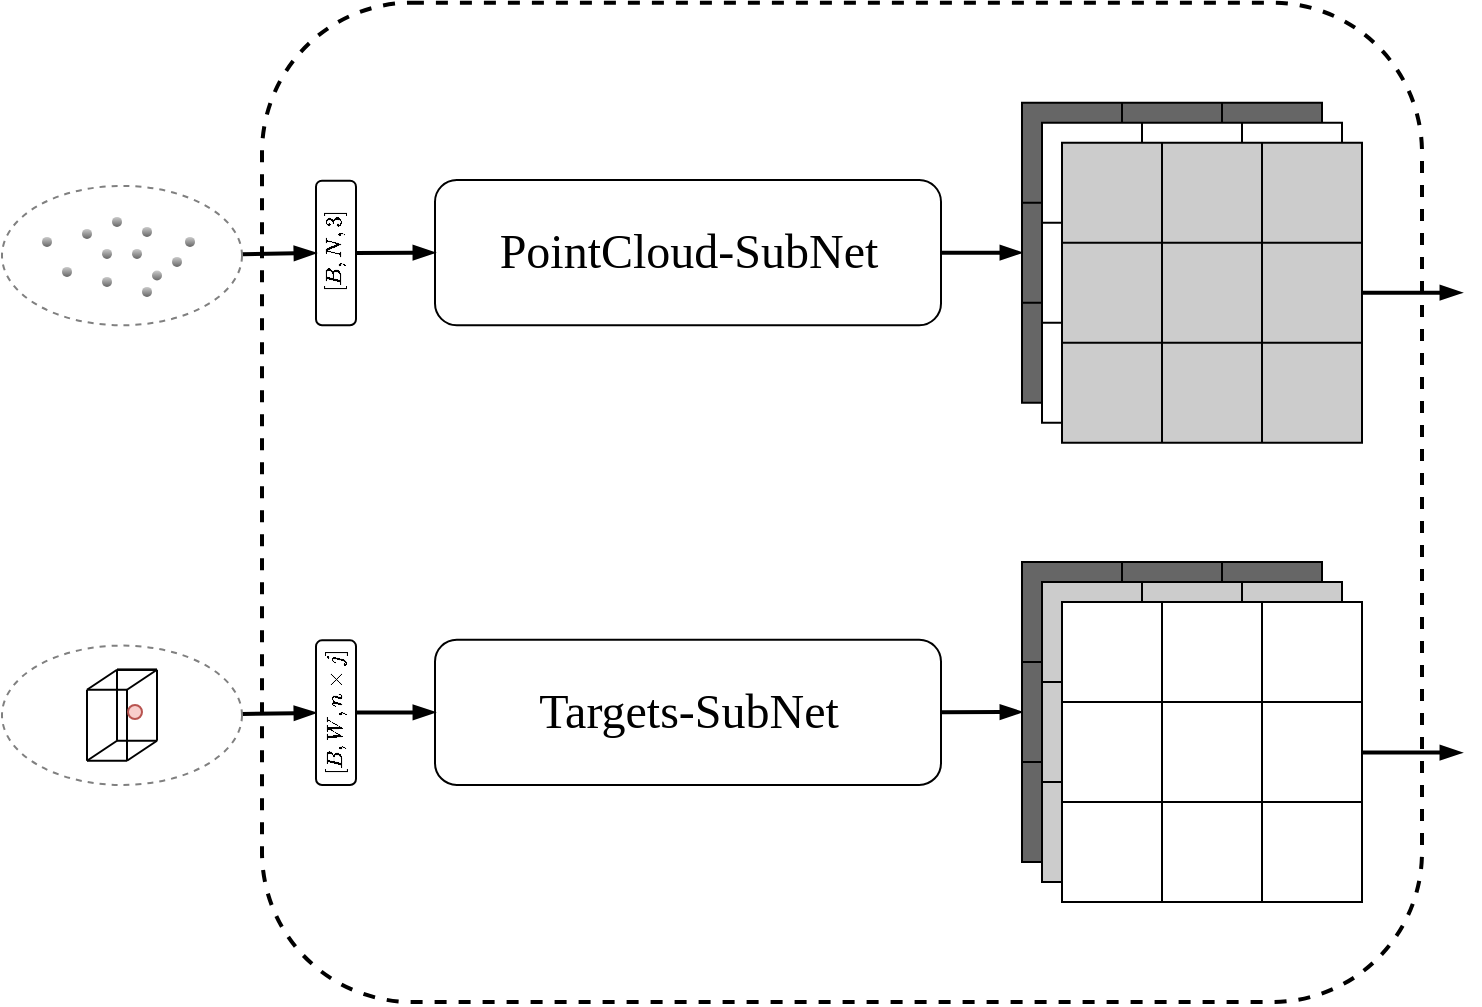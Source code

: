 <mxfile version="21.1.2" type="device">
  <diagram name="第 1 页" id="3Auc2yKGRoqOzea19vib">
    <mxGraphModel dx="2839" dy="683" grid="1" gridSize="10" guides="1" tooltips="1" connect="1" arrows="1" fold="1" page="1" pageScale="1" pageWidth="827" pageHeight="1169" math="1" shadow="0">
      <root>
        <mxCell id="0" />
        <mxCell id="1" parent="0" />
        <mxCell id="kqkQRGZJNf3CveF5nU2B-164" value="" style="rounded=1;whiteSpace=wrap;html=1;fontFamily=Helvetica;fontSize=11;fontColor=default;dashed=1;strokeWidth=2;" parent="1" vertex="1">
          <mxGeometry x="-1010" y="220.32" width="580" height="499.68" as="geometry" />
        </mxCell>
        <mxCell id="kqkQRGZJNf3CveF5nU2B-147" style="edgeStyle=none;shape=connector;rounded=0;orthogonalLoop=1;jettySize=auto;html=1;entryX=0;entryY=0.5;entryDx=0;entryDy=0;labelBackgroundColor=default;strokeColor=default;strokeWidth=2;fontFamily=Helvetica;fontSize=11;fontColor=default;endArrow=blockThin;endFill=1;exitX=1;exitY=0.5;exitDx=0;exitDy=0;" parent="1" source="kqkQRGZJNf3CveF5nU2B-2" target="kqkQRGZJNf3CveF5nU2B-9" edge="1">
          <mxGeometry relative="1" as="geometry" />
        </mxCell>
        <mxCell id="kqkQRGZJNf3CveF5nU2B-2" value="&lt;font style=&quot;font-size: 24px;&quot; face=&quot;Times New Roman&quot;&gt;PointCloud-SubNet&lt;/font&gt;" style="rounded=1;whiteSpace=wrap;html=1;fontFamily=Helvetica;fontSize=11;fillColor=#FFFFFF;strokeColor=#000000;flipH=0;" parent="1" vertex="1">
          <mxGeometry x="-923.5" y="309.01" width="253" height="72.62" as="geometry" />
        </mxCell>
        <mxCell id="kqkQRGZJNf3CveF5nU2B-4" value="" style="shape=table;startSize=0;container=1;collapsible=0;childLayout=tableLayout;fontFamily=Helvetica;fontSize=11;fontColor=default;fillColor=#666666;flipH=0;" parent="1" vertex="1">
          <mxGeometry x="-630" y="270.32" width="150" height="150" as="geometry" />
        </mxCell>
        <mxCell id="kqkQRGZJNf3CveF5nU2B-5" value="" style="shape=tableRow;horizontal=0;startSize=0;swimlaneHead=0;swimlaneBody=0;strokeColor=inherit;top=0;left=0;bottom=0;right=0;collapsible=0;dropTarget=0;fillColor=none;points=[[0,0.5],[1,0.5]];portConstraint=eastwest;fontFamily=Helvetica;fontSize=11;fontColor=default;" parent="kqkQRGZJNf3CveF5nU2B-4" vertex="1">
          <mxGeometry width="150" height="50" as="geometry" />
        </mxCell>
        <mxCell id="kqkQRGZJNf3CveF5nU2B-6" value="" style="shape=partialRectangle;html=1;whiteSpace=wrap;connectable=0;strokeColor=inherit;overflow=hidden;fillColor=none;top=0;left=0;bottom=0;right=0;pointerEvents=1;fontFamily=Helvetica;fontSize=11;fontColor=default;" parent="kqkQRGZJNf3CveF5nU2B-5" vertex="1">
          <mxGeometry width="50" height="50" as="geometry">
            <mxRectangle width="50" height="50" as="alternateBounds" />
          </mxGeometry>
        </mxCell>
        <mxCell id="kqkQRGZJNf3CveF5nU2B-7" value="" style="shape=partialRectangle;html=1;whiteSpace=wrap;connectable=0;strokeColor=inherit;overflow=hidden;fillColor=none;top=0;left=0;bottom=0;right=0;pointerEvents=1;fontFamily=Helvetica;fontSize=11;fontColor=default;" parent="kqkQRGZJNf3CveF5nU2B-5" vertex="1">
          <mxGeometry x="50" width="50" height="50" as="geometry">
            <mxRectangle width="50" height="50" as="alternateBounds" />
          </mxGeometry>
        </mxCell>
        <mxCell id="kqkQRGZJNf3CveF5nU2B-8" value="" style="shape=partialRectangle;html=1;whiteSpace=wrap;connectable=0;strokeColor=inherit;overflow=hidden;fillColor=none;top=0;left=0;bottom=0;right=0;pointerEvents=1;fontFamily=Helvetica;fontSize=11;fontColor=default;" parent="kqkQRGZJNf3CveF5nU2B-5" vertex="1">
          <mxGeometry x="100" width="50" height="50" as="geometry">
            <mxRectangle width="50" height="50" as="alternateBounds" />
          </mxGeometry>
        </mxCell>
        <mxCell id="kqkQRGZJNf3CveF5nU2B-9" value="" style="shape=tableRow;horizontal=0;startSize=0;swimlaneHead=0;swimlaneBody=0;strokeColor=inherit;top=0;left=0;bottom=0;right=0;collapsible=0;dropTarget=0;fillColor=none;points=[[0,0.5],[1,0.5]];portConstraint=eastwest;fontFamily=Helvetica;fontSize=11;fontColor=default;" parent="kqkQRGZJNf3CveF5nU2B-4" vertex="1">
          <mxGeometry y="50" width="150" height="50" as="geometry" />
        </mxCell>
        <mxCell id="kqkQRGZJNf3CveF5nU2B-10" value="" style="shape=partialRectangle;html=1;whiteSpace=wrap;connectable=0;strokeColor=inherit;overflow=hidden;fillColor=none;top=0;left=0;bottom=0;right=0;pointerEvents=1;fontFamily=Helvetica;fontSize=11;fontColor=default;" parent="kqkQRGZJNf3CveF5nU2B-9" vertex="1">
          <mxGeometry width="50" height="50" as="geometry">
            <mxRectangle width="50" height="50" as="alternateBounds" />
          </mxGeometry>
        </mxCell>
        <mxCell id="kqkQRGZJNf3CveF5nU2B-11" value="" style="shape=partialRectangle;html=1;whiteSpace=wrap;connectable=0;strokeColor=inherit;overflow=hidden;fillColor=none;top=0;left=0;bottom=0;right=0;pointerEvents=1;fontFamily=Helvetica;fontSize=11;fontColor=default;" parent="kqkQRGZJNf3CveF5nU2B-9" vertex="1">
          <mxGeometry x="50" width="50" height="50" as="geometry">
            <mxRectangle width="50" height="50" as="alternateBounds" />
          </mxGeometry>
        </mxCell>
        <mxCell id="kqkQRGZJNf3CveF5nU2B-12" value="" style="shape=partialRectangle;html=1;whiteSpace=wrap;connectable=0;strokeColor=inherit;overflow=hidden;fillColor=none;top=0;left=0;bottom=0;right=0;pointerEvents=1;fontFamily=Helvetica;fontSize=11;fontColor=default;" parent="kqkQRGZJNf3CveF5nU2B-9" vertex="1">
          <mxGeometry x="100" width="50" height="50" as="geometry">
            <mxRectangle width="50" height="50" as="alternateBounds" />
          </mxGeometry>
        </mxCell>
        <mxCell id="kqkQRGZJNf3CveF5nU2B-13" value="" style="shape=tableRow;horizontal=0;startSize=0;swimlaneHead=0;swimlaneBody=0;strokeColor=inherit;top=0;left=0;bottom=0;right=0;collapsible=0;dropTarget=0;fillColor=none;points=[[0,0.5],[1,0.5]];portConstraint=eastwest;fontFamily=Helvetica;fontSize=11;fontColor=default;" parent="kqkQRGZJNf3CveF5nU2B-4" vertex="1">
          <mxGeometry y="100" width="150" height="50" as="geometry" />
        </mxCell>
        <mxCell id="kqkQRGZJNf3CveF5nU2B-14" value="" style="shape=partialRectangle;html=1;whiteSpace=wrap;connectable=0;strokeColor=inherit;overflow=hidden;fillColor=none;top=0;left=0;bottom=0;right=0;pointerEvents=1;fontFamily=Helvetica;fontSize=11;fontColor=default;" parent="kqkQRGZJNf3CveF5nU2B-13" vertex="1">
          <mxGeometry width="50" height="50" as="geometry">
            <mxRectangle width="50" height="50" as="alternateBounds" />
          </mxGeometry>
        </mxCell>
        <mxCell id="kqkQRGZJNf3CveF5nU2B-15" value="" style="shape=partialRectangle;html=1;whiteSpace=wrap;connectable=0;strokeColor=inherit;overflow=hidden;fillColor=none;top=0;left=0;bottom=0;right=0;pointerEvents=1;fontFamily=Helvetica;fontSize=11;fontColor=default;" parent="kqkQRGZJNf3CveF5nU2B-13" vertex="1">
          <mxGeometry x="50" width="50" height="50" as="geometry">
            <mxRectangle width="50" height="50" as="alternateBounds" />
          </mxGeometry>
        </mxCell>
        <mxCell id="kqkQRGZJNf3CveF5nU2B-16" value="" style="shape=partialRectangle;html=1;whiteSpace=wrap;connectable=0;strokeColor=inherit;overflow=hidden;fillColor=none;top=0;left=0;bottom=0;right=0;pointerEvents=1;fontFamily=Helvetica;fontSize=11;fontColor=default;" parent="kqkQRGZJNf3CveF5nU2B-13" vertex="1">
          <mxGeometry x="100" width="50" height="50" as="geometry">
            <mxRectangle width="50" height="50" as="alternateBounds" />
          </mxGeometry>
        </mxCell>
        <mxCell id="kqkQRGZJNf3CveF5nU2B-17" value="" style="shape=table;startSize=0;container=1;collapsible=0;childLayout=tableLayout;fontFamily=Helvetica;fontSize=11;fontColor=default;fontStyle=1;flipH=0;" parent="1" vertex="1">
          <mxGeometry x="-620" y="280.32" width="150" height="150" as="geometry" />
        </mxCell>
        <mxCell id="kqkQRGZJNf3CveF5nU2B-18" value="" style="shape=tableRow;horizontal=0;startSize=0;swimlaneHead=0;swimlaneBody=0;strokeColor=inherit;top=0;left=0;bottom=0;right=0;collapsible=0;dropTarget=0;fillColor=none;points=[[0,0.5],[1,0.5]];portConstraint=eastwest;fontFamily=Helvetica;fontSize=11;fontColor=default;" parent="kqkQRGZJNf3CveF5nU2B-17" vertex="1">
          <mxGeometry width="150" height="50" as="geometry" />
        </mxCell>
        <mxCell id="kqkQRGZJNf3CveF5nU2B-19" value="" style="shape=partialRectangle;html=1;whiteSpace=wrap;connectable=0;strokeColor=inherit;overflow=hidden;fillColor=none;top=0;left=0;bottom=0;right=0;pointerEvents=1;fontFamily=Helvetica;fontSize=11;fontColor=default;" parent="kqkQRGZJNf3CveF5nU2B-18" vertex="1">
          <mxGeometry width="50" height="50" as="geometry">
            <mxRectangle width="50" height="50" as="alternateBounds" />
          </mxGeometry>
        </mxCell>
        <mxCell id="kqkQRGZJNf3CveF5nU2B-20" value="" style="shape=partialRectangle;html=1;whiteSpace=wrap;connectable=0;strokeColor=inherit;overflow=hidden;fillColor=none;top=0;left=0;bottom=0;right=0;pointerEvents=1;fontFamily=Helvetica;fontSize=11;fontColor=default;" parent="kqkQRGZJNf3CveF5nU2B-18" vertex="1">
          <mxGeometry x="50" width="50" height="50" as="geometry">
            <mxRectangle width="50" height="50" as="alternateBounds" />
          </mxGeometry>
        </mxCell>
        <mxCell id="kqkQRGZJNf3CveF5nU2B-21" value="" style="shape=partialRectangle;html=1;whiteSpace=wrap;connectable=0;strokeColor=inherit;overflow=hidden;fillColor=none;top=0;left=0;bottom=0;right=0;pointerEvents=1;fontFamily=Helvetica;fontSize=11;fontColor=default;" parent="kqkQRGZJNf3CveF5nU2B-18" vertex="1">
          <mxGeometry x="100" width="50" height="50" as="geometry">
            <mxRectangle width="50" height="50" as="alternateBounds" />
          </mxGeometry>
        </mxCell>
        <mxCell id="kqkQRGZJNf3CveF5nU2B-22" value="" style="shape=tableRow;horizontal=0;startSize=0;swimlaneHead=0;swimlaneBody=0;strokeColor=inherit;top=0;left=0;bottom=0;right=0;collapsible=0;dropTarget=0;fillColor=none;points=[[0,0.5],[1,0.5]];portConstraint=eastwest;fontFamily=Helvetica;fontSize=11;fontColor=default;" parent="kqkQRGZJNf3CveF5nU2B-17" vertex="1">
          <mxGeometry y="50" width="150" height="50" as="geometry" />
        </mxCell>
        <mxCell id="kqkQRGZJNf3CveF5nU2B-23" value="" style="shape=partialRectangle;html=1;whiteSpace=wrap;connectable=0;strokeColor=inherit;overflow=hidden;fillColor=none;top=0;left=0;bottom=0;right=0;pointerEvents=1;fontFamily=Helvetica;fontSize=11;fontColor=default;" parent="kqkQRGZJNf3CveF5nU2B-22" vertex="1">
          <mxGeometry width="50" height="50" as="geometry">
            <mxRectangle width="50" height="50" as="alternateBounds" />
          </mxGeometry>
        </mxCell>
        <mxCell id="kqkQRGZJNf3CveF5nU2B-24" value="" style="shape=partialRectangle;html=1;whiteSpace=wrap;connectable=0;strokeColor=inherit;overflow=hidden;fillColor=none;top=0;left=0;bottom=0;right=0;pointerEvents=1;fontFamily=Helvetica;fontSize=11;fontColor=default;" parent="kqkQRGZJNf3CveF5nU2B-22" vertex="1">
          <mxGeometry x="50" width="50" height="50" as="geometry">
            <mxRectangle width="50" height="50" as="alternateBounds" />
          </mxGeometry>
        </mxCell>
        <mxCell id="kqkQRGZJNf3CveF5nU2B-25" value="" style="shape=partialRectangle;html=1;whiteSpace=wrap;connectable=0;strokeColor=inherit;overflow=hidden;fillColor=none;top=0;left=0;bottom=0;right=0;pointerEvents=1;fontFamily=Helvetica;fontSize=11;fontColor=default;" parent="kqkQRGZJNf3CveF5nU2B-22" vertex="1">
          <mxGeometry x="100" width="50" height="50" as="geometry">
            <mxRectangle width="50" height="50" as="alternateBounds" />
          </mxGeometry>
        </mxCell>
        <mxCell id="kqkQRGZJNf3CveF5nU2B-26" value="" style="shape=tableRow;horizontal=0;startSize=0;swimlaneHead=0;swimlaneBody=0;strokeColor=inherit;top=0;left=0;bottom=0;right=0;collapsible=0;dropTarget=0;fillColor=none;points=[[0,0.5],[1,0.5]];portConstraint=eastwest;fontFamily=Helvetica;fontSize=11;fontColor=default;" parent="kqkQRGZJNf3CveF5nU2B-17" vertex="1">
          <mxGeometry y="100" width="150" height="50" as="geometry" />
        </mxCell>
        <mxCell id="kqkQRGZJNf3CveF5nU2B-27" value="" style="shape=partialRectangle;html=1;whiteSpace=wrap;connectable=0;strokeColor=inherit;overflow=hidden;fillColor=none;top=0;left=0;bottom=0;right=0;pointerEvents=1;fontFamily=Helvetica;fontSize=11;fontColor=default;" parent="kqkQRGZJNf3CveF5nU2B-26" vertex="1">
          <mxGeometry width="50" height="50" as="geometry">
            <mxRectangle width="50" height="50" as="alternateBounds" />
          </mxGeometry>
        </mxCell>
        <mxCell id="kqkQRGZJNf3CveF5nU2B-28" value="" style="shape=partialRectangle;html=1;whiteSpace=wrap;connectable=0;strokeColor=inherit;overflow=hidden;fillColor=none;top=0;left=0;bottom=0;right=0;pointerEvents=1;fontFamily=Helvetica;fontSize=11;fontColor=default;" parent="kqkQRGZJNf3CveF5nU2B-26" vertex="1">
          <mxGeometry x="50" width="50" height="50" as="geometry">
            <mxRectangle width="50" height="50" as="alternateBounds" />
          </mxGeometry>
        </mxCell>
        <mxCell id="kqkQRGZJNf3CveF5nU2B-29" value="" style="shape=partialRectangle;html=1;whiteSpace=wrap;connectable=0;strokeColor=inherit;overflow=hidden;fillColor=none;top=0;left=0;bottom=0;right=0;pointerEvents=1;fontFamily=Helvetica;fontSize=11;fontColor=default;" parent="kqkQRGZJNf3CveF5nU2B-26" vertex="1">
          <mxGeometry x="100" width="50" height="50" as="geometry">
            <mxRectangle width="50" height="50" as="alternateBounds" />
          </mxGeometry>
        </mxCell>
        <mxCell id="kqkQRGZJNf3CveF5nU2B-30" value="" style="shape=table;startSize=0;container=1;collapsible=0;childLayout=tableLayout;fontFamily=Helvetica;fontSize=11;fontColor=default;fillColor=#CCCCCC;flipH=0;" parent="1" vertex="1">
          <mxGeometry x="-610" y="290.32" width="150" height="150" as="geometry" />
        </mxCell>
        <mxCell id="kqkQRGZJNf3CveF5nU2B-31" value="" style="shape=tableRow;horizontal=0;startSize=0;swimlaneHead=0;swimlaneBody=0;strokeColor=inherit;top=0;left=0;bottom=0;right=0;collapsible=0;dropTarget=0;fillColor=none;points=[[0,0.5],[1,0.5]];portConstraint=eastwest;fontFamily=Helvetica;fontSize=11;fontColor=default;" parent="kqkQRGZJNf3CveF5nU2B-30" vertex="1">
          <mxGeometry width="150" height="50" as="geometry" />
        </mxCell>
        <mxCell id="kqkQRGZJNf3CveF5nU2B-32" value="" style="shape=partialRectangle;html=1;whiteSpace=wrap;connectable=0;strokeColor=inherit;overflow=hidden;fillColor=none;top=0;left=0;bottom=0;right=0;pointerEvents=1;fontFamily=Helvetica;fontSize=11;fontColor=default;" parent="kqkQRGZJNf3CveF5nU2B-31" vertex="1">
          <mxGeometry width="50" height="50" as="geometry">
            <mxRectangle width="50" height="50" as="alternateBounds" />
          </mxGeometry>
        </mxCell>
        <mxCell id="kqkQRGZJNf3CveF5nU2B-33" value="" style="shape=partialRectangle;html=1;whiteSpace=wrap;connectable=0;strokeColor=inherit;overflow=hidden;fillColor=none;top=0;left=0;bottom=0;right=0;pointerEvents=1;fontFamily=Helvetica;fontSize=11;fontColor=default;" parent="kqkQRGZJNf3CveF5nU2B-31" vertex="1">
          <mxGeometry x="50" width="50" height="50" as="geometry">
            <mxRectangle width="50" height="50" as="alternateBounds" />
          </mxGeometry>
        </mxCell>
        <mxCell id="kqkQRGZJNf3CveF5nU2B-34" value="" style="shape=partialRectangle;html=1;whiteSpace=wrap;connectable=0;strokeColor=inherit;overflow=hidden;fillColor=none;top=0;left=0;bottom=0;right=0;pointerEvents=1;fontFamily=Helvetica;fontSize=11;fontColor=default;" parent="kqkQRGZJNf3CveF5nU2B-31" vertex="1">
          <mxGeometry x="100" width="50" height="50" as="geometry">
            <mxRectangle width="50" height="50" as="alternateBounds" />
          </mxGeometry>
        </mxCell>
        <mxCell id="kqkQRGZJNf3CveF5nU2B-35" value="" style="shape=tableRow;horizontal=0;startSize=0;swimlaneHead=0;swimlaneBody=0;strokeColor=inherit;top=0;left=0;bottom=0;right=0;collapsible=0;dropTarget=0;fillColor=none;points=[[0,0.5],[1,0.5]];portConstraint=eastwest;fontFamily=Helvetica;fontSize=11;fontColor=default;" parent="kqkQRGZJNf3CveF5nU2B-30" vertex="1">
          <mxGeometry y="50" width="150" height="50" as="geometry" />
        </mxCell>
        <mxCell id="kqkQRGZJNf3CveF5nU2B-36" value="" style="shape=partialRectangle;html=1;whiteSpace=wrap;connectable=0;strokeColor=inherit;overflow=hidden;fillColor=none;top=0;left=0;bottom=0;right=0;pointerEvents=1;fontFamily=Helvetica;fontSize=11;fontColor=default;" parent="kqkQRGZJNf3CveF5nU2B-35" vertex="1">
          <mxGeometry width="50" height="50" as="geometry">
            <mxRectangle width="50" height="50" as="alternateBounds" />
          </mxGeometry>
        </mxCell>
        <mxCell id="kqkQRGZJNf3CveF5nU2B-37" value="" style="shape=partialRectangle;html=1;whiteSpace=wrap;connectable=0;strokeColor=inherit;overflow=hidden;fillColor=none;top=0;left=0;bottom=0;right=0;pointerEvents=1;fontFamily=Helvetica;fontSize=11;fontColor=default;" parent="kqkQRGZJNf3CveF5nU2B-35" vertex="1">
          <mxGeometry x="50" width="50" height="50" as="geometry">
            <mxRectangle width="50" height="50" as="alternateBounds" />
          </mxGeometry>
        </mxCell>
        <mxCell id="kqkQRGZJNf3CveF5nU2B-38" value="" style="shape=partialRectangle;html=1;whiteSpace=wrap;connectable=0;strokeColor=inherit;overflow=hidden;fillColor=none;top=0;left=0;bottom=0;right=0;pointerEvents=1;fontFamily=Helvetica;fontSize=11;fontColor=default;" parent="kqkQRGZJNf3CveF5nU2B-35" vertex="1">
          <mxGeometry x="100" width="50" height="50" as="geometry">
            <mxRectangle width="50" height="50" as="alternateBounds" />
          </mxGeometry>
        </mxCell>
        <mxCell id="kqkQRGZJNf3CveF5nU2B-39" value="" style="shape=tableRow;horizontal=0;startSize=0;swimlaneHead=0;swimlaneBody=0;strokeColor=inherit;top=0;left=0;bottom=0;right=0;collapsible=0;dropTarget=0;fillColor=none;points=[[0,0.5],[1,0.5]];portConstraint=eastwest;fontFamily=Helvetica;fontSize=11;fontColor=default;" parent="kqkQRGZJNf3CveF5nU2B-30" vertex="1">
          <mxGeometry y="100" width="150" height="50" as="geometry" />
        </mxCell>
        <mxCell id="kqkQRGZJNf3CveF5nU2B-40" value="" style="shape=partialRectangle;html=1;whiteSpace=wrap;connectable=0;strokeColor=inherit;overflow=hidden;fillColor=none;top=0;left=0;bottom=0;right=0;pointerEvents=1;fontFamily=Helvetica;fontSize=11;fontColor=default;" parent="kqkQRGZJNf3CveF5nU2B-39" vertex="1">
          <mxGeometry width="50" height="50" as="geometry">
            <mxRectangle width="50" height="50" as="alternateBounds" />
          </mxGeometry>
        </mxCell>
        <mxCell id="kqkQRGZJNf3CveF5nU2B-41" value="" style="shape=partialRectangle;html=1;whiteSpace=wrap;connectable=0;strokeColor=inherit;overflow=hidden;fillColor=none;top=0;left=0;bottom=0;right=0;pointerEvents=1;fontFamily=Helvetica;fontSize=11;fontColor=default;" parent="kqkQRGZJNf3CveF5nU2B-39" vertex="1">
          <mxGeometry x="50" width="50" height="50" as="geometry">
            <mxRectangle width="50" height="50" as="alternateBounds" />
          </mxGeometry>
        </mxCell>
        <mxCell id="kqkQRGZJNf3CveF5nU2B-42" value="" style="shape=partialRectangle;html=1;whiteSpace=wrap;connectable=0;strokeColor=inherit;overflow=hidden;fillColor=none;top=0;left=0;bottom=0;right=0;pointerEvents=1;fontFamily=Helvetica;fontSize=11;fontColor=default;" parent="kqkQRGZJNf3CveF5nU2B-39" vertex="1">
          <mxGeometry x="100" width="50" height="50" as="geometry">
            <mxRectangle width="50" height="50" as="alternateBounds" />
          </mxGeometry>
        </mxCell>
        <mxCell id="kqkQRGZJNf3CveF5nU2B-150" style="edgeStyle=none;shape=connector;rounded=0;orthogonalLoop=1;jettySize=auto;html=1;entryX=0;entryY=0.5;entryDx=0;entryDy=0;labelBackgroundColor=default;strokeColor=default;strokeWidth=2;fontFamily=Helvetica;fontSize=11;fontColor=default;endArrow=blockThin;endFill=1;exitX=1;exitY=0.5;exitDx=0;exitDy=0;" parent="1" source="kqkQRGZJNf3CveF5nU2B-43" target="kqkQRGZJNf3CveF5nU2B-50" edge="1">
          <mxGeometry relative="1" as="geometry" />
        </mxCell>
        <mxCell id="kqkQRGZJNf3CveF5nU2B-43" value="&lt;font style=&quot;font-size: 24px;&quot; face=&quot;Times New Roman&quot;&gt;Targets-SubNet&lt;/font&gt;" style="rounded=1;whiteSpace=wrap;html=1;fontFamily=Helvetica;fontSize=11;fillColor=#FFFFFF;strokeColor=#000000;flipH=0;" parent="1" vertex="1">
          <mxGeometry x="-923.5" y="538.85" width="253" height="72.62" as="geometry" />
        </mxCell>
        <mxCell id="kqkQRGZJNf3CveF5nU2B-45" value="" style="shape=table;startSize=0;container=1;collapsible=0;childLayout=tableLayout;fontFamily=Helvetica;fontSize=11;fontColor=default;fillColor=#666666;flipH=0;" parent="1" vertex="1">
          <mxGeometry x="-630" y="500" width="150" height="150" as="geometry" />
        </mxCell>
        <mxCell id="kqkQRGZJNf3CveF5nU2B-46" value="" style="shape=tableRow;horizontal=0;startSize=0;swimlaneHead=0;swimlaneBody=0;strokeColor=inherit;top=0;left=0;bottom=0;right=0;collapsible=0;dropTarget=0;fillColor=none;points=[[0,0.5],[1,0.5]];portConstraint=eastwest;fontFamily=Helvetica;fontSize=11;fontColor=default;" parent="kqkQRGZJNf3CveF5nU2B-45" vertex="1">
          <mxGeometry width="150" height="50" as="geometry" />
        </mxCell>
        <mxCell id="kqkQRGZJNf3CveF5nU2B-47" value="" style="shape=partialRectangle;html=1;whiteSpace=wrap;connectable=0;strokeColor=inherit;overflow=hidden;fillColor=none;top=0;left=0;bottom=0;right=0;pointerEvents=1;fontFamily=Helvetica;fontSize=11;fontColor=default;" parent="kqkQRGZJNf3CveF5nU2B-46" vertex="1">
          <mxGeometry width="50" height="50" as="geometry">
            <mxRectangle width="50" height="50" as="alternateBounds" />
          </mxGeometry>
        </mxCell>
        <mxCell id="kqkQRGZJNf3CveF5nU2B-48" value="" style="shape=partialRectangle;html=1;whiteSpace=wrap;connectable=0;strokeColor=inherit;overflow=hidden;fillColor=none;top=0;left=0;bottom=0;right=0;pointerEvents=1;fontFamily=Helvetica;fontSize=11;fontColor=default;" parent="kqkQRGZJNf3CveF5nU2B-46" vertex="1">
          <mxGeometry x="50" width="50" height="50" as="geometry">
            <mxRectangle width="50" height="50" as="alternateBounds" />
          </mxGeometry>
        </mxCell>
        <mxCell id="kqkQRGZJNf3CveF5nU2B-49" value="" style="shape=partialRectangle;html=1;whiteSpace=wrap;connectable=0;strokeColor=inherit;overflow=hidden;fillColor=none;top=0;left=0;bottom=0;right=0;pointerEvents=1;fontFamily=Helvetica;fontSize=11;fontColor=default;" parent="kqkQRGZJNf3CveF5nU2B-46" vertex="1">
          <mxGeometry x="100" width="50" height="50" as="geometry">
            <mxRectangle width="50" height="50" as="alternateBounds" />
          </mxGeometry>
        </mxCell>
        <mxCell id="kqkQRGZJNf3CveF5nU2B-50" value="" style="shape=tableRow;horizontal=0;startSize=0;swimlaneHead=0;swimlaneBody=0;strokeColor=inherit;top=0;left=0;bottom=0;right=0;collapsible=0;dropTarget=0;fillColor=none;points=[[0,0.5],[1,0.5]];portConstraint=eastwest;fontFamily=Helvetica;fontSize=11;fontColor=default;" parent="kqkQRGZJNf3CveF5nU2B-45" vertex="1">
          <mxGeometry y="50" width="150" height="50" as="geometry" />
        </mxCell>
        <mxCell id="kqkQRGZJNf3CveF5nU2B-51" value="" style="shape=partialRectangle;html=1;whiteSpace=wrap;connectable=0;strokeColor=inherit;overflow=hidden;fillColor=none;top=0;left=0;bottom=0;right=0;pointerEvents=1;fontFamily=Helvetica;fontSize=11;fontColor=default;" parent="kqkQRGZJNf3CveF5nU2B-50" vertex="1">
          <mxGeometry width="50" height="50" as="geometry">
            <mxRectangle width="50" height="50" as="alternateBounds" />
          </mxGeometry>
        </mxCell>
        <mxCell id="kqkQRGZJNf3CveF5nU2B-52" value="" style="shape=partialRectangle;html=1;whiteSpace=wrap;connectable=0;strokeColor=inherit;overflow=hidden;fillColor=none;top=0;left=0;bottom=0;right=0;pointerEvents=1;fontFamily=Helvetica;fontSize=11;fontColor=default;" parent="kqkQRGZJNf3CveF5nU2B-50" vertex="1">
          <mxGeometry x="50" width="50" height="50" as="geometry">
            <mxRectangle width="50" height="50" as="alternateBounds" />
          </mxGeometry>
        </mxCell>
        <mxCell id="kqkQRGZJNf3CveF5nU2B-53" value="" style="shape=partialRectangle;html=1;whiteSpace=wrap;connectable=0;strokeColor=inherit;overflow=hidden;fillColor=none;top=0;left=0;bottom=0;right=0;pointerEvents=1;fontFamily=Helvetica;fontSize=11;fontColor=default;" parent="kqkQRGZJNf3CveF5nU2B-50" vertex="1">
          <mxGeometry x="100" width="50" height="50" as="geometry">
            <mxRectangle width="50" height="50" as="alternateBounds" />
          </mxGeometry>
        </mxCell>
        <mxCell id="kqkQRGZJNf3CveF5nU2B-54" value="" style="shape=tableRow;horizontal=0;startSize=0;swimlaneHead=0;swimlaneBody=0;strokeColor=inherit;top=0;left=0;bottom=0;right=0;collapsible=0;dropTarget=0;fillColor=none;points=[[0,0.5],[1,0.5]];portConstraint=eastwest;fontFamily=Helvetica;fontSize=11;fontColor=default;" parent="kqkQRGZJNf3CveF5nU2B-45" vertex="1">
          <mxGeometry y="100" width="150" height="50" as="geometry" />
        </mxCell>
        <mxCell id="kqkQRGZJNf3CveF5nU2B-55" value="" style="shape=partialRectangle;html=1;whiteSpace=wrap;connectable=0;strokeColor=inherit;overflow=hidden;fillColor=none;top=0;left=0;bottom=0;right=0;pointerEvents=1;fontFamily=Helvetica;fontSize=11;fontColor=default;" parent="kqkQRGZJNf3CveF5nU2B-54" vertex="1">
          <mxGeometry width="50" height="50" as="geometry">
            <mxRectangle width="50" height="50" as="alternateBounds" />
          </mxGeometry>
        </mxCell>
        <mxCell id="kqkQRGZJNf3CveF5nU2B-56" value="" style="shape=partialRectangle;html=1;whiteSpace=wrap;connectable=0;strokeColor=inherit;overflow=hidden;fillColor=none;top=0;left=0;bottom=0;right=0;pointerEvents=1;fontFamily=Helvetica;fontSize=11;fontColor=default;" parent="kqkQRGZJNf3CveF5nU2B-54" vertex="1">
          <mxGeometry x="50" width="50" height="50" as="geometry">
            <mxRectangle width="50" height="50" as="alternateBounds" />
          </mxGeometry>
        </mxCell>
        <mxCell id="kqkQRGZJNf3CveF5nU2B-57" value="" style="shape=partialRectangle;html=1;whiteSpace=wrap;connectable=0;strokeColor=inherit;overflow=hidden;fillColor=none;top=0;left=0;bottom=0;right=0;pointerEvents=1;fontFamily=Helvetica;fontSize=11;fontColor=default;" parent="kqkQRGZJNf3CveF5nU2B-54" vertex="1">
          <mxGeometry x="100" width="50" height="50" as="geometry">
            <mxRectangle width="50" height="50" as="alternateBounds" />
          </mxGeometry>
        </mxCell>
        <mxCell id="kqkQRGZJNf3CveF5nU2B-58" value="" style="shape=table;startSize=0;container=1;collapsible=0;childLayout=tableLayout;fontFamily=Helvetica;fontSize=11;fontColor=default;fontStyle=1;fillColor=#CCCCCC;flipH=0;" parent="1" vertex="1">
          <mxGeometry x="-620" y="510" width="150" height="150" as="geometry" />
        </mxCell>
        <mxCell id="kqkQRGZJNf3CveF5nU2B-59" value="" style="shape=tableRow;horizontal=0;startSize=0;swimlaneHead=0;swimlaneBody=0;strokeColor=inherit;top=0;left=0;bottom=0;right=0;collapsible=0;dropTarget=0;fillColor=none;points=[[0,0.5],[1,0.5]];portConstraint=eastwest;fontFamily=Helvetica;fontSize=11;fontColor=default;" parent="kqkQRGZJNf3CveF5nU2B-58" vertex="1">
          <mxGeometry width="150" height="50" as="geometry" />
        </mxCell>
        <mxCell id="kqkQRGZJNf3CveF5nU2B-60" value="" style="shape=partialRectangle;html=1;whiteSpace=wrap;connectable=0;strokeColor=inherit;overflow=hidden;fillColor=none;top=0;left=0;bottom=0;right=0;pointerEvents=1;fontFamily=Helvetica;fontSize=11;fontColor=default;" parent="kqkQRGZJNf3CveF5nU2B-59" vertex="1">
          <mxGeometry width="50" height="50" as="geometry">
            <mxRectangle width="50" height="50" as="alternateBounds" />
          </mxGeometry>
        </mxCell>
        <mxCell id="kqkQRGZJNf3CveF5nU2B-61" value="" style="shape=partialRectangle;html=1;whiteSpace=wrap;connectable=0;strokeColor=inherit;overflow=hidden;fillColor=none;top=0;left=0;bottom=0;right=0;pointerEvents=1;fontFamily=Helvetica;fontSize=11;fontColor=default;" parent="kqkQRGZJNf3CveF5nU2B-59" vertex="1">
          <mxGeometry x="50" width="50" height="50" as="geometry">
            <mxRectangle width="50" height="50" as="alternateBounds" />
          </mxGeometry>
        </mxCell>
        <mxCell id="kqkQRGZJNf3CveF5nU2B-62" value="" style="shape=partialRectangle;html=1;whiteSpace=wrap;connectable=0;strokeColor=inherit;overflow=hidden;fillColor=none;top=0;left=0;bottom=0;right=0;pointerEvents=1;fontFamily=Helvetica;fontSize=11;fontColor=default;" parent="kqkQRGZJNf3CveF5nU2B-59" vertex="1">
          <mxGeometry x="100" width="50" height="50" as="geometry">
            <mxRectangle width="50" height="50" as="alternateBounds" />
          </mxGeometry>
        </mxCell>
        <mxCell id="kqkQRGZJNf3CveF5nU2B-63" value="" style="shape=tableRow;horizontal=0;startSize=0;swimlaneHead=0;swimlaneBody=0;strokeColor=inherit;top=0;left=0;bottom=0;right=0;collapsible=0;dropTarget=0;fillColor=none;points=[[0,0.5],[1,0.5]];portConstraint=eastwest;fontFamily=Helvetica;fontSize=11;fontColor=default;" parent="kqkQRGZJNf3CveF5nU2B-58" vertex="1">
          <mxGeometry y="50" width="150" height="50" as="geometry" />
        </mxCell>
        <mxCell id="kqkQRGZJNf3CveF5nU2B-64" value="" style="shape=partialRectangle;html=1;whiteSpace=wrap;connectable=0;strokeColor=inherit;overflow=hidden;fillColor=none;top=0;left=0;bottom=0;right=0;pointerEvents=1;fontFamily=Helvetica;fontSize=11;fontColor=default;" parent="kqkQRGZJNf3CveF5nU2B-63" vertex="1">
          <mxGeometry width="50" height="50" as="geometry">
            <mxRectangle width="50" height="50" as="alternateBounds" />
          </mxGeometry>
        </mxCell>
        <mxCell id="kqkQRGZJNf3CveF5nU2B-65" value="" style="shape=partialRectangle;html=1;whiteSpace=wrap;connectable=0;strokeColor=inherit;overflow=hidden;fillColor=none;top=0;left=0;bottom=0;right=0;pointerEvents=1;fontFamily=Helvetica;fontSize=11;fontColor=default;" parent="kqkQRGZJNf3CveF5nU2B-63" vertex="1">
          <mxGeometry x="50" width="50" height="50" as="geometry">
            <mxRectangle width="50" height="50" as="alternateBounds" />
          </mxGeometry>
        </mxCell>
        <mxCell id="kqkQRGZJNf3CveF5nU2B-66" value="" style="shape=partialRectangle;html=1;whiteSpace=wrap;connectable=0;strokeColor=inherit;overflow=hidden;fillColor=none;top=0;left=0;bottom=0;right=0;pointerEvents=1;fontFamily=Helvetica;fontSize=11;fontColor=default;" parent="kqkQRGZJNf3CveF5nU2B-63" vertex="1">
          <mxGeometry x="100" width="50" height="50" as="geometry">
            <mxRectangle width="50" height="50" as="alternateBounds" />
          </mxGeometry>
        </mxCell>
        <mxCell id="kqkQRGZJNf3CveF5nU2B-67" value="" style="shape=tableRow;horizontal=0;startSize=0;swimlaneHead=0;swimlaneBody=0;strokeColor=inherit;top=0;left=0;bottom=0;right=0;collapsible=0;dropTarget=0;fillColor=none;points=[[0,0.5],[1,0.5]];portConstraint=eastwest;fontFamily=Helvetica;fontSize=11;fontColor=default;" parent="kqkQRGZJNf3CveF5nU2B-58" vertex="1">
          <mxGeometry y="100" width="150" height="50" as="geometry" />
        </mxCell>
        <mxCell id="kqkQRGZJNf3CveF5nU2B-68" value="" style="shape=partialRectangle;html=1;whiteSpace=wrap;connectable=0;strokeColor=inherit;overflow=hidden;fillColor=none;top=0;left=0;bottom=0;right=0;pointerEvents=1;fontFamily=Helvetica;fontSize=11;fontColor=default;" parent="kqkQRGZJNf3CveF5nU2B-67" vertex="1">
          <mxGeometry width="50" height="50" as="geometry">
            <mxRectangle width="50" height="50" as="alternateBounds" />
          </mxGeometry>
        </mxCell>
        <mxCell id="kqkQRGZJNf3CveF5nU2B-69" value="" style="shape=partialRectangle;html=1;whiteSpace=wrap;connectable=0;strokeColor=inherit;overflow=hidden;fillColor=none;top=0;left=0;bottom=0;right=0;pointerEvents=1;fontFamily=Helvetica;fontSize=11;fontColor=default;" parent="kqkQRGZJNf3CveF5nU2B-67" vertex="1">
          <mxGeometry x="50" width="50" height="50" as="geometry">
            <mxRectangle width="50" height="50" as="alternateBounds" />
          </mxGeometry>
        </mxCell>
        <mxCell id="kqkQRGZJNf3CveF5nU2B-70" value="" style="shape=partialRectangle;html=1;whiteSpace=wrap;connectable=0;strokeColor=inherit;overflow=hidden;fillColor=none;top=0;left=0;bottom=0;right=0;pointerEvents=1;fontFamily=Helvetica;fontSize=11;fontColor=default;" parent="kqkQRGZJNf3CveF5nU2B-67" vertex="1">
          <mxGeometry x="100" width="50" height="50" as="geometry">
            <mxRectangle width="50" height="50" as="alternateBounds" />
          </mxGeometry>
        </mxCell>
        <mxCell id="kqkQRGZJNf3CveF5nU2B-71" value="" style="shape=table;startSize=0;container=1;collapsible=0;childLayout=tableLayout;fontFamily=Helvetica;fontSize=11;fontColor=default;fillColor=#FFFFFF;flipH=0;" parent="1" vertex="1">
          <mxGeometry x="-610" y="520" width="150" height="150" as="geometry" />
        </mxCell>
        <mxCell id="kqkQRGZJNf3CveF5nU2B-72" value="" style="shape=tableRow;horizontal=0;startSize=0;swimlaneHead=0;swimlaneBody=0;strokeColor=inherit;top=0;left=0;bottom=0;right=0;collapsible=0;dropTarget=0;fillColor=none;points=[[0,0.5],[1,0.5]];portConstraint=eastwest;fontFamily=Helvetica;fontSize=11;fontColor=default;" parent="kqkQRGZJNf3CveF5nU2B-71" vertex="1">
          <mxGeometry width="150" height="50" as="geometry" />
        </mxCell>
        <mxCell id="kqkQRGZJNf3CveF5nU2B-73" value="" style="shape=partialRectangle;html=1;whiteSpace=wrap;connectable=0;strokeColor=inherit;overflow=hidden;fillColor=none;top=0;left=0;bottom=0;right=0;pointerEvents=1;fontFamily=Helvetica;fontSize=11;fontColor=default;" parent="kqkQRGZJNf3CveF5nU2B-72" vertex="1">
          <mxGeometry width="50" height="50" as="geometry">
            <mxRectangle width="50" height="50" as="alternateBounds" />
          </mxGeometry>
        </mxCell>
        <mxCell id="kqkQRGZJNf3CveF5nU2B-74" value="" style="shape=partialRectangle;html=1;whiteSpace=wrap;connectable=0;strokeColor=inherit;overflow=hidden;fillColor=none;top=0;left=0;bottom=0;right=0;pointerEvents=1;fontFamily=Helvetica;fontSize=11;fontColor=default;" parent="kqkQRGZJNf3CveF5nU2B-72" vertex="1">
          <mxGeometry x="50" width="50" height="50" as="geometry">
            <mxRectangle width="50" height="50" as="alternateBounds" />
          </mxGeometry>
        </mxCell>
        <mxCell id="kqkQRGZJNf3CveF5nU2B-75" value="" style="shape=partialRectangle;html=1;whiteSpace=wrap;connectable=0;strokeColor=inherit;overflow=hidden;fillColor=none;top=0;left=0;bottom=0;right=0;pointerEvents=1;fontFamily=Helvetica;fontSize=11;fontColor=default;" parent="kqkQRGZJNf3CveF5nU2B-72" vertex="1">
          <mxGeometry x="100" width="50" height="50" as="geometry">
            <mxRectangle width="50" height="50" as="alternateBounds" />
          </mxGeometry>
        </mxCell>
        <mxCell id="kqkQRGZJNf3CveF5nU2B-76" value="" style="shape=tableRow;horizontal=0;startSize=0;swimlaneHead=0;swimlaneBody=0;strokeColor=inherit;top=0;left=0;bottom=0;right=0;collapsible=0;dropTarget=0;fillColor=none;points=[[0,0.5],[1,0.5]];portConstraint=eastwest;fontFamily=Helvetica;fontSize=11;fontColor=default;" parent="kqkQRGZJNf3CveF5nU2B-71" vertex="1">
          <mxGeometry y="50" width="150" height="50" as="geometry" />
        </mxCell>
        <mxCell id="kqkQRGZJNf3CveF5nU2B-77" value="" style="shape=partialRectangle;html=1;whiteSpace=wrap;connectable=0;strokeColor=inherit;overflow=hidden;fillColor=none;top=0;left=0;bottom=0;right=0;pointerEvents=1;fontFamily=Helvetica;fontSize=11;fontColor=default;" parent="kqkQRGZJNf3CveF5nU2B-76" vertex="1">
          <mxGeometry width="50" height="50" as="geometry">
            <mxRectangle width="50" height="50" as="alternateBounds" />
          </mxGeometry>
        </mxCell>
        <mxCell id="kqkQRGZJNf3CveF5nU2B-78" value="" style="shape=partialRectangle;html=1;whiteSpace=wrap;connectable=0;strokeColor=inherit;overflow=hidden;fillColor=none;top=0;left=0;bottom=0;right=0;pointerEvents=1;fontFamily=Helvetica;fontSize=11;fontColor=default;" parent="kqkQRGZJNf3CveF5nU2B-76" vertex="1">
          <mxGeometry x="50" width="50" height="50" as="geometry">
            <mxRectangle width="50" height="50" as="alternateBounds" />
          </mxGeometry>
        </mxCell>
        <mxCell id="kqkQRGZJNf3CveF5nU2B-79" value="" style="shape=partialRectangle;html=1;whiteSpace=wrap;connectable=0;strokeColor=inherit;overflow=hidden;fillColor=none;top=0;left=0;bottom=0;right=0;pointerEvents=1;fontFamily=Helvetica;fontSize=11;fontColor=default;" parent="kqkQRGZJNf3CveF5nU2B-76" vertex="1">
          <mxGeometry x="100" width="50" height="50" as="geometry">
            <mxRectangle width="50" height="50" as="alternateBounds" />
          </mxGeometry>
        </mxCell>
        <mxCell id="kqkQRGZJNf3CveF5nU2B-80" value="" style="shape=tableRow;horizontal=0;startSize=0;swimlaneHead=0;swimlaneBody=0;strokeColor=inherit;top=0;left=0;bottom=0;right=0;collapsible=0;dropTarget=0;fillColor=none;points=[[0,0.5],[1,0.5]];portConstraint=eastwest;fontFamily=Helvetica;fontSize=11;fontColor=default;" parent="kqkQRGZJNf3CveF5nU2B-71" vertex="1">
          <mxGeometry y="100" width="150" height="50" as="geometry" />
        </mxCell>
        <mxCell id="kqkQRGZJNf3CveF5nU2B-81" value="" style="shape=partialRectangle;html=1;whiteSpace=wrap;connectable=0;strokeColor=inherit;overflow=hidden;fillColor=none;top=0;left=0;bottom=0;right=0;pointerEvents=1;fontFamily=Helvetica;fontSize=11;fontColor=default;" parent="kqkQRGZJNf3CveF5nU2B-80" vertex="1">
          <mxGeometry width="50" height="50" as="geometry">
            <mxRectangle width="50" height="50" as="alternateBounds" />
          </mxGeometry>
        </mxCell>
        <mxCell id="kqkQRGZJNf3CveF5nU2B-82" value="" style="shape=partialRectangle;html=1;whiteSpace=wrap;connectable=0;strokeColor=inherit;overflow=hidden;fillColor=none;top=0;left=0;bottom=0;right=0;pointerEvents=1;fontFamily=Helvetica;fontSize=11;fontColor=default;" parent="kqkQRGZJNf3CveF5nU2B-80" vertex="1">
          <mxGeometry x="50" width="50" height="50" as="geometry">
            <mxRectangle width="50" height="50" as="alternateBounds" />
          </mxGeometry>
        </mxCell>
        <mxCell id="kqkQRGZJNf3CveF5nU2B-83" value="" style="shape=partialRectangle;html=1;whiteSpace=wrap;connectable=0;strokeColor=inherit;overflow=hidden;fillColor=none;top=0;left=0;bottom=0;right=0;pointerEvents=1;fontFamily=Helvetica;fontSize=11;fontColor=default;" parent="kqkQRGZJNf3CveF5nU2B-80" vertex="1">
          <mxGeometry x="100" width="50" height="50" as="geometry">
            <mxRectangle width="50" height="50" as="alternateBounds" />
          </mxGeometry>
        </mxCell>
        <mxCell id="kqkQRGZJNf3CveF5nU2B-146" style="edgeStyle=none;shape=connector;rounded=0;orthogonalLoop=1;jettySize=auto;html=1;entryX=0;entryY=0.5;entryDx=0;entryDy=0;labelBackgroundColor=default;strokeColor=default;strokeWidth=2;fontFamily=Helvetica;fontSize=11;fontColor=default;endArrow=blockThin;endFill=1;" parent="1" source="kqkQRGZJNf3CveF5nU2B-91" target="kqkQRGZJNf3CveF5nU2B-2" edge="1">
          <mxGeometry relative="1" as="geometry" />
        </mxCell>
        <mxCell id="kqkQRGZJNf3CveF5nU2B-91" value="" style="rounded=1;whiteSpace=wrap;html=1;fontFamily=Helvetica;fontSize=11;fontColor=default;" parent="1" vertex="1">
          <mxGeometry x="-983" y="309.33" width="20" height="72.3" as="geometry" />
        </mxCell>
        <mxCell id="kqkQRGZJNf3CveF5nU2B-92" value="&lt;font style=&quot;font-size: 11px;&quot; face=&quot;Times New Roman&quot;&gt;$$[B,N,3]$$&lt;/font&gt;" style="text;html=1;strokeColor=none;fillColor=none;align=center;verticalAlign=middle;whiteSpace=wrap;rounded=0;fontSize=11;fontFamily=Helvetica;fontColor=default;direction=west;rotation=-90;" parent="1" vertex="1">
          <mxGeometry x="-1002" y="338.45" width="57" height="12" as="geometry" />
        </mxCell>
        <mxCell id="kqkQRGZJNf3CveF5nU2B-145" style="edgeStyle=none;shape=connector;rounded=0;orthogonalLoop=1;jettySize=auto;html=1;labelBackgroundColor=default;strokeColor=default;fontFamily=Helvetica;fontSize=11;fontColor=default;endArrow=blockThin;endFill=1;strokeWidth=2;entryX=0;entryY=0.5;entryDx=0;entryDy=0;" parent="1" source="kqkQRGZJNf3CveF5nU2B-94" target="kqkQRGZJNf3CveF5nU2B-91" edge="1">
          <mxGeometry relative="1" as="geometry">
            <mxPoint x="-1012.5" y="343.891" as="targetPoint" />
          </mxGeometry>
        </mxCell>
        <mxCell id="kqkQRGZJNf3CveF5nU2B-94" value="" style="ellipse;whiteSpace=wrap;html=1;dashed=1;strokeColor=#808080;" parent="1" vertex="1">
          <mxGeometry x="-1140" y="311.95" width="120" height="69.68" as="geometry" />
        </mxCell>
        <mxCell id="kqkQRGZJNf3CveF5nU2B-95" value="" style="shape=ellipse;fillColor=#CCCCCC;strokeColor=none;html=1;sketch=0;gradientColor=#666666;" parent="1" vertex="1">
          <mxGeometry x="-1100" y="333.45" width="5" height="5" as="geometry" />
        </mxCell>
        <mxCell id="kqkQRGZJNf3CveF5nU2B-103" value="" style="shape=ellipse;fillColor=#CCCCCC;strokeColor=none;html=1;sketch=0;gradientColor=#666666;" parent="1" vertex="1">
          <mxGeometry x="-1090" y="343.45" width="5" height="5" as="geometry" />
        </mxCell>
        <mxCell id="kqkQRGZJNf3CveF5nU2B-104" value="" style="shape=ellipse;fillColor=#CCCCCC;strokeColor=none;html=1;sketch=0;gradientColor=#666666;" parent="1" vertex="1">
          <mxGeometry x="-1110" y="352.45" width="5" height="5" as="geometry" />
        </mxCell>
        <mxCell id="kqkQRGZJNf3CveF5nU2B-105" value="" style="shape=ellipse;fillColor=#CCCCCC;strokeColor=none;html=1;sketch=0;gradientColor=#666666;" parent="1" vertex="1">
          <mxGeometry x="-1090" y="357.45" width="5" height="5" as="geometry" />
        </mxCell>
        <mxCell id="kqkQRGZJNf3CveF5nU2B-106" value="" style="shape=ellipse;fillColor=#CCCCCC;strokeColor=none;html=1;sketch=0;gradientColor=#666666;" parent="1" vertex="1">
          <mxGeometry x="-1070" y="362.45" width="5" height="5" as="geometry" />
        </mxCell>
        <mxCell id="kqkQRGZJNf3CveF5nU2B-107" value="" style="shape=ellipse;fillColor=#CCCCCC;strokeColor=none;html=1;sketch=0;gradientColor=#666666;" parent="1" vertex="1">
          <mxGeometry x="-1070" y="332.45" width="5" height="5" as="geometry" />
        </mxCell>
        <mxCell id="kqkQRGZJNf3CveF5nU2B-108" value="" style="shape=ellipse;fillColor=#CCCCCC;strokeColor=none;html=1;sketch=0;gradientColor=#666666;" parent="1" vertex="1">
          <mxGeometry x="-1055" y="347.45" width="5" height="5" as="geometry" />
        </mxCell>
        <mxCell id="kqkQRGZJNf3CveF5nU2B-109" value="" style="shape=ellipse;fillColor=#CCCCCC;strokeColor=none;html=1;sketch=0;gradientColor=#666666;" parent="1" vertex="1">
          <mxGeometry x="-1065" y="354.29" width="5" height="5" as="geometry" />
        </mxCell>
        <mxCell id="kqkQRGZJNf3CveF5nU2B-110" value="" style="shape=ellipse;fillColor=#CCCCCC;strokeColor=none;html=1;sketch=0;gradientColor=#666666;" parent="1" vertex="1">
          <mxGeometry x="-1048.5" y="337.45" width="5" height="5" as="geometry" />
        </mxCell>
        <mxCell id="kqkQRGZJNf3CveF5nU2B-111" value="" style="shape=ellipse;fillColor=#CCCCCC;strokeColor=none;html=1;sketch=0;gradientColor=#666666;" parent="1" vertex="1">
          <mxGeometry x="-1120" y="337.45" width="5" height="5" as="geometry" />
        </mxCell>
        <mxCell id="kqkQRGZJNf3CveF5nU2B-112" value="" style="shape=ellipse;fillColor=#CCCCCC;strokeColor=none;html=1;sketch=0;gradientColor=#666666;" parent="1" vertex="1">
          <mxGeometry x="-1085" y="327.45" width="5" height="5" as="geometry" />
        </mxCell>
        <mxCell id="kqkQRGZJNf3CveF5nU2B-113" value="" style="shape=ellipse;fillColor=#CCCCCC;strokeColor=none;html=1;sketch=0;gradientColor=#666666;" parent="1" vertex="1">
          <mxGeometry x="-1075" y="343.45" width="5" height="5" as="geometry" />
        </mxCell>
        <mxCell id="kqkQRGZJNf3CveF5nU2B-148" style="edgeStyle=none;shape=connector;rounded=0;orthogonalLoop=1;jettySize=auto;html=1;labelBackgroundColor=default;strokeColor=default;strokeWidth=2;fontFamily=Helvetica;fontSize=11;fontColor=default;endArrow=blockThin;endFill=1;" parent="1" source="kqkQRGZJNf3CveF5nU2B-116" target="kqkQRGZJNf3CveF5nU2B-143" edge="1">
          <mxGeometry relative="1" as="geometry" />
        </mxCell>
        <mxCell id="kqkQRGZJNf3CveF5nU2B-116" value="" style="ellipse;whiteSpace=wrap;html=1;dashed=1;strokeColor=#808080;" parent="1" vertex="1">
          <mxGeometry x="-1140" y="541.79" width="120" height="69.68" as="geometry" />
        </mxCell>
        <mxCell id="kqkQRGZJNf3CveF5nU2B-127" style="edgeStyle=none;shape=connector;rounded=0;orthogonalLoop=1;jettySize=auto;html=1;entryX=0.37;entryY=0.482;entryDx=0;entryDy=0;entryPerimeter=0;labelBackgroundColor=default;strokeColor=default;fontFamily=Helvetica;fontSize=11;fontColor=default;endArrow=none;endFill=0;" parent="1" edge="1">
          <mxGeometry relative="1" as="geometry">
            <mxPoint x="-1097.5" y="563.88" as="sourcePoint" />
            <mxPoint x="-1082.5" y="553.88" as="targetPoint" />
          </mxGeometry>
        </mxCell>
        <mxCell id="kqkQRGZJNf3CveF5nU2B-129" style="edgeStyle=none;shape=connector;rounded=0;orthogonalLoop=1;jettySize=auto;html=1;labelBackgroundColor=default;strokeColor=default;fontFamily=Helvetica;fontSize=11;fontColor=default;endArrow=none;endFill=0;" parent="1" edge="1">
          <mxGeometry relative="1" as="geometry">
            <mxPoint x="-1097.5" y="563.88" as="sourcePoint" />
            <mxPoint x="-1077.5" y="563.88" as="targetPoint" />
          </mxGeometry>
        </mxCell>
        <mxCell id="kqkQRGZJNf3CveF5nU2B-131" style="edgeStyle=none;shape=connector;rounded=0;orthogonalLoop=1;jettySize=auto;html=1;labelBackgroundColor=default;strokeColor=default;fontFamily=Helvetica;fontSize=11;fontColor=default;endArrow=none;endFill=0;" parent="1" edge="1">
          <mxGeometry relative="1" as="geometry">
            <mxPoint x="-1077.5" y="563.88" as="sourcePoint" />
            <mxPoint x="-1077.5" y="599.38" as="targetPoint" />
          </mxGeometry>
        </mxCell>
        <mxCell id="kqkQRGZJNf3CveF5nU2B-125" style="rounded=0;orthogonalLoop=1;jettySize=auto;html=1;endArrow=none;endFill=0;" parent="1" edge="1">
          <mxGeometry relative="1" as="geometry">
            <mxPoint x="-1097.5" y="599.38" as="sourcePoint" />
            <mxPoint x="-1097.5" y="563.88" as="targetPoint" />
          </mxGeometry>
        </mxCell>
        <mxCell id="kqkQRGZJNf3CveF5nU2B-130" style="edgeStyle=none;shape=connector;rounded=0;orthogonalLoop=1;jettySize=auto;html=1;labelBackgroundColor=default;strokeColor=default;fontFamily=Helvetica;fontSize=11;fontColor=default;endArrow=none;endFill=0;" parent="1" edge="1">
          <mxGeometry relative="1" as="geometry">
            <mxPoint x="-1097.5" y="599.38" as="sourcePoint" />
            <mxPoint x="-1077.5" y="599.38" as="targetPoint" />
          </mxGeometry>
        </mxCell>
        <mxCell id="kqkQRGZJNf3CveF5nU2B-136" style="edgeStyle=none;shape=connector;rounded=0;orthogonalLoop=1;jettySize=auto;html=1;labelBackgroundColor=default;strokeColor=default;fontFamily=Helvetica;fontSize=11;fontColor=default;endArrow=none;endFill=0;" parent="1" edge="1">
          <mxGeometry relative="1" as="geometry">
            <mxPoint x="-1097.5" y="599.38" as="sourcePoint" />
            <mxPoint x="-1082.5" y="589.38" as="targetPoint" />
          </mxGeometry>
        </mxCell>
        <mxCell id="kqkQRGZJNf3CveF5nU2B-137" style="edgeStyle=none;shape=connector;rounded=0;orthogonalLoop=1;jettySize=auto;html=1;labelBackgroundColor=default;strokeColor=default;fontFamily=Helvetica;fontSize=11;fontColor=default;endArrow=none;endFill=0;" parent="1" edge="1">
          <mxGeometry relative="1" as="geometry">
            <mxPoint x="-1077.5" y="599.38" as="sourcePoint" />
            <mxPoint x="-1062.5" y="589.38" as="targetPoint" />
          </mxGeometry>
        </mxCell>
        <mxCell id="kqkQRGZJNf3CveF5nU2B-138" style="edgeStyle=none;shape=connector;rounded=0;orthogonalLoop=1;jettySize=auto;html=1;labelBackgroundColor=default;strokeColor=default;fontFamily=Helvetica;fontSize=11;fontColor=default;endArrow=none;endFill=0;" parent="1" edge="1">
          <mxGeometry relative="1" as="geometry">
            <mxPoint x="-1062.5" y="589.38" as="sourcePoint" />
            <mxPoint x="-1082.5" y="589.38" as="targetPoint" />
          </mxGeometry>
        </mxCell>
        <mxCell id="kqkQRGZJNf3CveF5nU2B-134" style="edgeStyle=none;shape=connector;rounded=0;orthogonalLoop=1;jettySize=auto;html=1;entryX=0.54;entryY=0.393;entryDx=0;entryDy=0;entryPerimeter=0;labelBackgroundColor=default;strokeColor=default;fontFamily=Helvetica;fontSize=11;fontColor=default;endArrow=none;endFill=0;" parent="1" edge="1">
          <mxGeometry relative="1" as="geometry">
            <mxPoint x="-1062.5" y="553.88" as="sourcePoint" />
            <mxPoint x="-1062.5" y="589.38" as="targetPoint" />
          </mxGeometry>
        </mxCell>
        <mxCell id="kqkQRGZJNf3CveF5nU2B-140" style="edgeStyle=none;shape=connector;rounded=0;orthogonalLoop=1;jettySize=auto;html=1;entryX=0.825;entryY=1.009;entryDx=0;entryDy=0;entryPerimeter=0;labelBackgroundColor=default;strokeColor=default;fontFamily=Helvetica;fontSize=11;fontColor=default;endArrow=none;endFill=0;" parent="1" edge="1">
          <mxGeometry relative="1" as="geometry">
            <mxPoint x="-1062.5" y="553.88" as="sourcePoint" />
            <mxPoint x="-1082.5" y="553.88" as="targetPoint" />
          </mxGeometry>
        </mxCell>
        <mxCell id="kqkQRGZJNf3CveF5nU2B-141" style="edgeStyle=none;shape=connector;rounded=0;orthogonalLoop=1;jettySize=auto;html=1;entryX=0.811;entryY=1.047;entryDx=0;entryDy=0;entryPerimeter=0;labelBackgroundColor=default;strokeColor=default;fontFamily=Helvetica;fontSize=11;fontColor=default;endArrow=none;endFill=0;" parent="1" edge="1">
          <mxGeometry relative="1" as="geometry">
            <mxPoint x="-1062.5" y="553.88" as="sourcePoint" />
            <mxPoint x="-1082.5" y="553.88" as="targetPoint" />
          </mxGeometry>
        </mxCell>
        <mxCell id="kqkQRGZJNf3CveF5nU2B-142" style="edgeStyle=none;shape=connector;rounded=0;orthogonalLoop=1;jettySize=auto;html=1;labelBackgroundColor=default;strokeColor=default;fontFamily=Helvetica;fontSize=11;fontColor=default;endArrow=none;endFill=0;" parent="1" edge="1">
          <mxGeometry relative="1" as="geometry">
            <mxPoint x="-1062.5" y="553.88" as="sourcePoint" />
            <mxPoint x="-1077.5" y="563.88" as="targetPoint" />
          </mxGeometry>
        </mxCell>
        <mxCell id="kqkQRGZJNf3CveF5nU2B-133" style="edgeStyle=none;shape=connector;rounded=0;orthogonalLoop=1;jettySize=auto;html=1;labelBackgroundColor=default;strokeColor=default;fontFamily=Helvetica;fontSize=11;fontColor=default;endArrow=none;endFill=0;" parent="1" edge="1">
          <mxGeometry relative="1" as="geometry">
            <mxPoint x="-1082.5" y="553.88" as="sourcePoint" />
            <mxPoint x="-1062.5" y="553.88" as="targetPoint" />
          </mxGeometry>
        </mxCell>
        <mxCell id="kqkQRGZJNf3CveF5nU2B-135" style="edgeStyle=none;shape=connector;rounded=0;orthogonalLoop=1;jettySize=auto;html=1;labelBackgroundColor=default;strokeColor=default;fontFamily=Helvetica;fontSize=11;fontColor=default;endArrow=none;endFill=0;" parent="1" edge="1">
          <mxGeometry relative="1" as="geometry">
            <mxPoint x="-1082.5" y="589.38" as="sourcePoint" />
            <mxPoint x="-1082.5" y="553.88" as="targetPoint" />
          </mxGeometry>
        </mxCell>
        <mxCell id="kqkQRGZJNf3CveF5nU2B-139" style="edgeStyle=none;shape=connector;rounded=0;orthogonalLoop=1;jettySize=auto;html=1;labelBackgroundColor=default;strokeColor=default;fontFamily=Helvetica;fontSize=11;fontColor=default;endArrow=none;endFill=0;" parent="1" edge="1">
          <mxGeometry relative="1" as="geometry">
            <mxPoint x="-1062.5" y="553.88" as="sourcePoint" />
            <mxPoint x="-1062.5" y="553.88" as="targetPoint" />
          </mxGeometry>
        </mxCell>
        <mxCell id="kqkQRGZJNf3CveF5nU2B-149" style="edgeStyle=none;shape=connector;rounded=0;orthogonalLoop=1;jettySize=auto;html=1;entryX=0;entryY=0.5;entryDx=0;entryDy=0;labelBackgroundColor=default;strokeColor=default;strokeWidth=2;fontFamily=Helvetica;fontSize=11;fontColor=default;endArrow=blockThin;endFill=1;" parent="1" source="kqkQRGZJNf3CveF5nU2B-143" target="kqkQRGZJNf3CveF5nU2B-43" edge="1">
          <mxGeometry relative="1" as="geometry" />
        </mxCell>
        <mxCell id="kqkQRGZJNf3CveF5nU2B-143" value="" style="rounded=1;whiteSpace=wrap;html=1;fontFamily=Helvetica;fontSize=11;fontColor=default;" parent="1" vertex="1">
          <mxGeometry x="-983" y="539.17" width="20" height="72.3" as="geometry" />
        </mxCell>
        <mxCell id="kqkQRGZJNf3CveF5nU2B-144" value="&lt;font style=&quot;font-size: 11px;&quot; face=&quot;Times New Roman&quot;&gt;$$[B,W,n \times j]$$&lt;/font&gt;" style="text;html=1;strokeColor=none;fillColor=none;align=center;verticalAlign=middle;whiteSpace=wrap;rounded=0;fontSize=11;fontFamily=Helvetica;fontColor=default;direction=west;rotation=-90;" parent="1" vertex="1">
          <mxGeometry x="-1002" y="569.0" width="57" height="12" as="geometry" />
        </mxCell>
        <mxCell id="kqkQRGZJNf3CveF5nU2B-151" value="" style="shape=ellipse;fillColor=#f8cecc;strokeColor=#b85450;html=1;sketch=0;" parent="1" vertex="1">
          <mxGeometry x="-1077" y="571.5" width="7" height="7" as="geometry" />
        </mxCell>
        <mxCell id="kqkQRGZJNf3CveF5nU2B-160" style="edgeStyle=none;shape=connector;rounded=0;orthogonalLoop=1;jettySize=auto;html=1;labelBackgroundColor=default;strokeColor=default;strokeWidth=2;fontFamily=Helvetica;fontSize=11;fontColor=default;endArrow=blockThin;endFill=1;" parent="1" source="kqkQRGZJNf3CveF5nU2B-35" edge="1">
          <mxGeometry relative="1" as="geometry">
            <mxPoint x="-410" y="365.32" as="targetPoint" />
          </mxGeometry>
        </mxCell>
        <mxCell id="kqkQRGZJNf3CveF5nU2B-161" style="edgeStyle=none;shape=connector;rounded=0;orthogonalLoop=1;jettySize=auto;html=1;labelBackgroundColor=default;strokeColor=default;strokeWidth=2;fontFamily=Helvetica;fontSize=11;fontColor=default;endArrow=blockThin;endFill=1;" parent="1" source="kqkQRGZJNf3CveF5nU2B-76" edge="1">
          <mxGeometry relative="1" as="geometry">
            <mxPoint x="-410" y="595.32" as="targetPoint" />
            <mxPoint x="-460" y="595" as="sourcePoint" />
          </mxGeometry>
        </mxCell>
      </root>
    </mxGraphModel>
  </diagram>
</mxfile>
